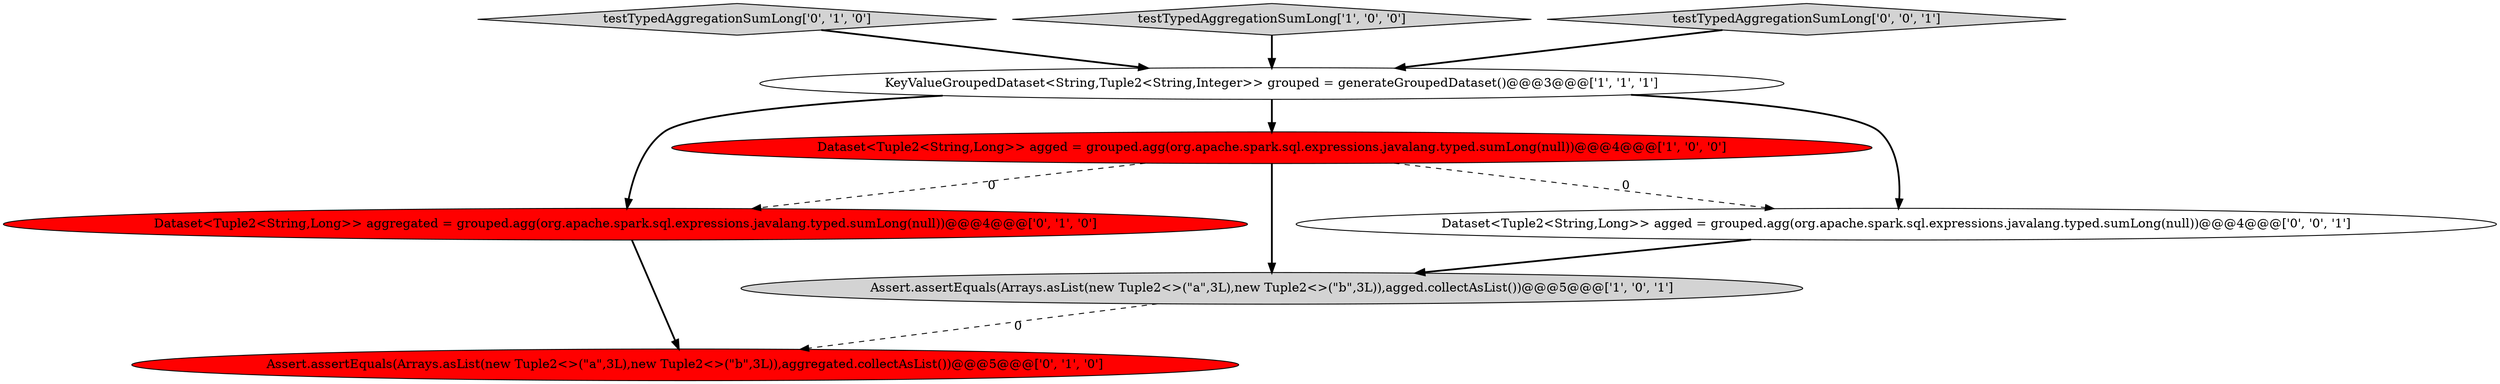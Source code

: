 digraph {
2 [style = filled, label = "KeyValueGroupedDataset<String,Tuple2<String,Integer>> grouped = generateGroupedDataset()@@@3@@@['1', '1', '1']", fillcolor = white, shape = ellipse image = "AAA0AAABBB1BBB"];
6 [style = filled, label = "Dataset<Tuple2<String,Long>> aggregated = grouped.agg(org.apache.spark.sql.expressions.javalang.typed.sumLong(null))@@@4@@@['0', '1', '0']", fillcolor = red, shape = ellipse image = "AAA1AAABBB2BBB"];
4 [style = filled, label = "testTypedAggregationSumLong['0', '1', '0']", fillcolor = lightgray, shape = diamond image = "AAA0AAABBB2BBB"];
5 [style = filled, label = "Assert.assertEquals(Arrays.asList(new Tuple2<>(\"a\",3L),new Tuple2<>(\"b\",3L)),aggregated.collectAsList())@@@5@@@['0', '1', '0']", fillcolor = red, shape = ellipse image = "AAA1AAABBB2BBB"];
1 [style = filled, label = "Dataset<Tuple2<String,Long>> agged = grouped.agg(org.apache.spark.sql.expressions.javalang.typed.sumLong(null))@@@4@@@['1', '0', '0']", fillcolor = red, shape = ellipse image = "AAA1AAABBB1BBB"];
3 [style = filled, label = "testTypedAggregationSumLong['1', '0', '0']", fillcolor = lightgray, shape = diamond image = "AAA0AAABBB1BBB"];
0 [style = filled, label = "Assert.assertEquals(Arrays.asList(new Tuple2<>(\"a\",3L),new Tuple2<>(\"b\",3L)),agged.collectAsList())@@@5@@@['1', '0', '1']", fillcolor = lightgray, shape = ellipse image = "AAA0AAABBB1BBB"];
8 [style = filled, label = "testTypedAggregationSumLong['0', '0', '1']", fillcolor = lightgray, shape = diamond image = "AAA0AAABBB3BBB"];
7 [style = filled, label = "Dataset<Tuple2<String,Long>> agged = grouped.agg(org.apache.spark.sql.expressions.javalang.typed.sumLong(null))@@@4@@@['0', '0', '1']", fillcolor = white, shape = ellipse image = "AAA0AAABBB3BBB"];
6->5 [style = bold, label=""];
7->0 [style = bold, label=""];
1->0 [style = bold, label=""];
4->2 [style = bold, label=""];
2->7 [style = bold, label=""];
3->2 [style = bold, label=""];
8->2 [style = bold, label=""];
0->5 [style = dashed, label="0"];
1->7 [style = dashed, label="0"];
1->6 [style = dashed, label="0"];
2->6 [style = bold, label=""];
2->1 [style = bold, label=""];
}

